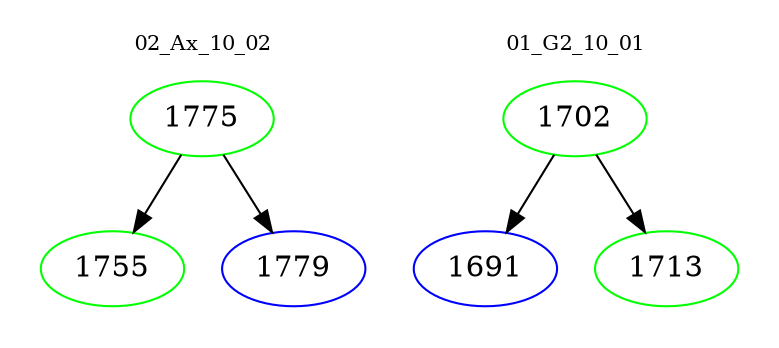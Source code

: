 digraph{
subgraph cluster_0 {
color = white
label = "02_Ax_10_02";
fontsize=10;
T0_1775 [label="1775", color="green"]
T0_1775 -> T0_1755 [color="black"]
T0_1755 [label="1755", color="green"]
T0_1775 -> T0_1779 [color="black"]
T0_1779 [label="1779", color="blue"]
}
subgraph cluster_1 {
color = white
label = "01_G2_10_01";
fontsize=10;
T1_1702 [label="1702", color="green"]
T1_1702 -> T1_1691 [color="black"]
T1_1691 [label="1691", color="blue"]
T1_1702 -> T1_1713 [color="black"]
T1_1713 [label="1713", color="green"]
}
}
